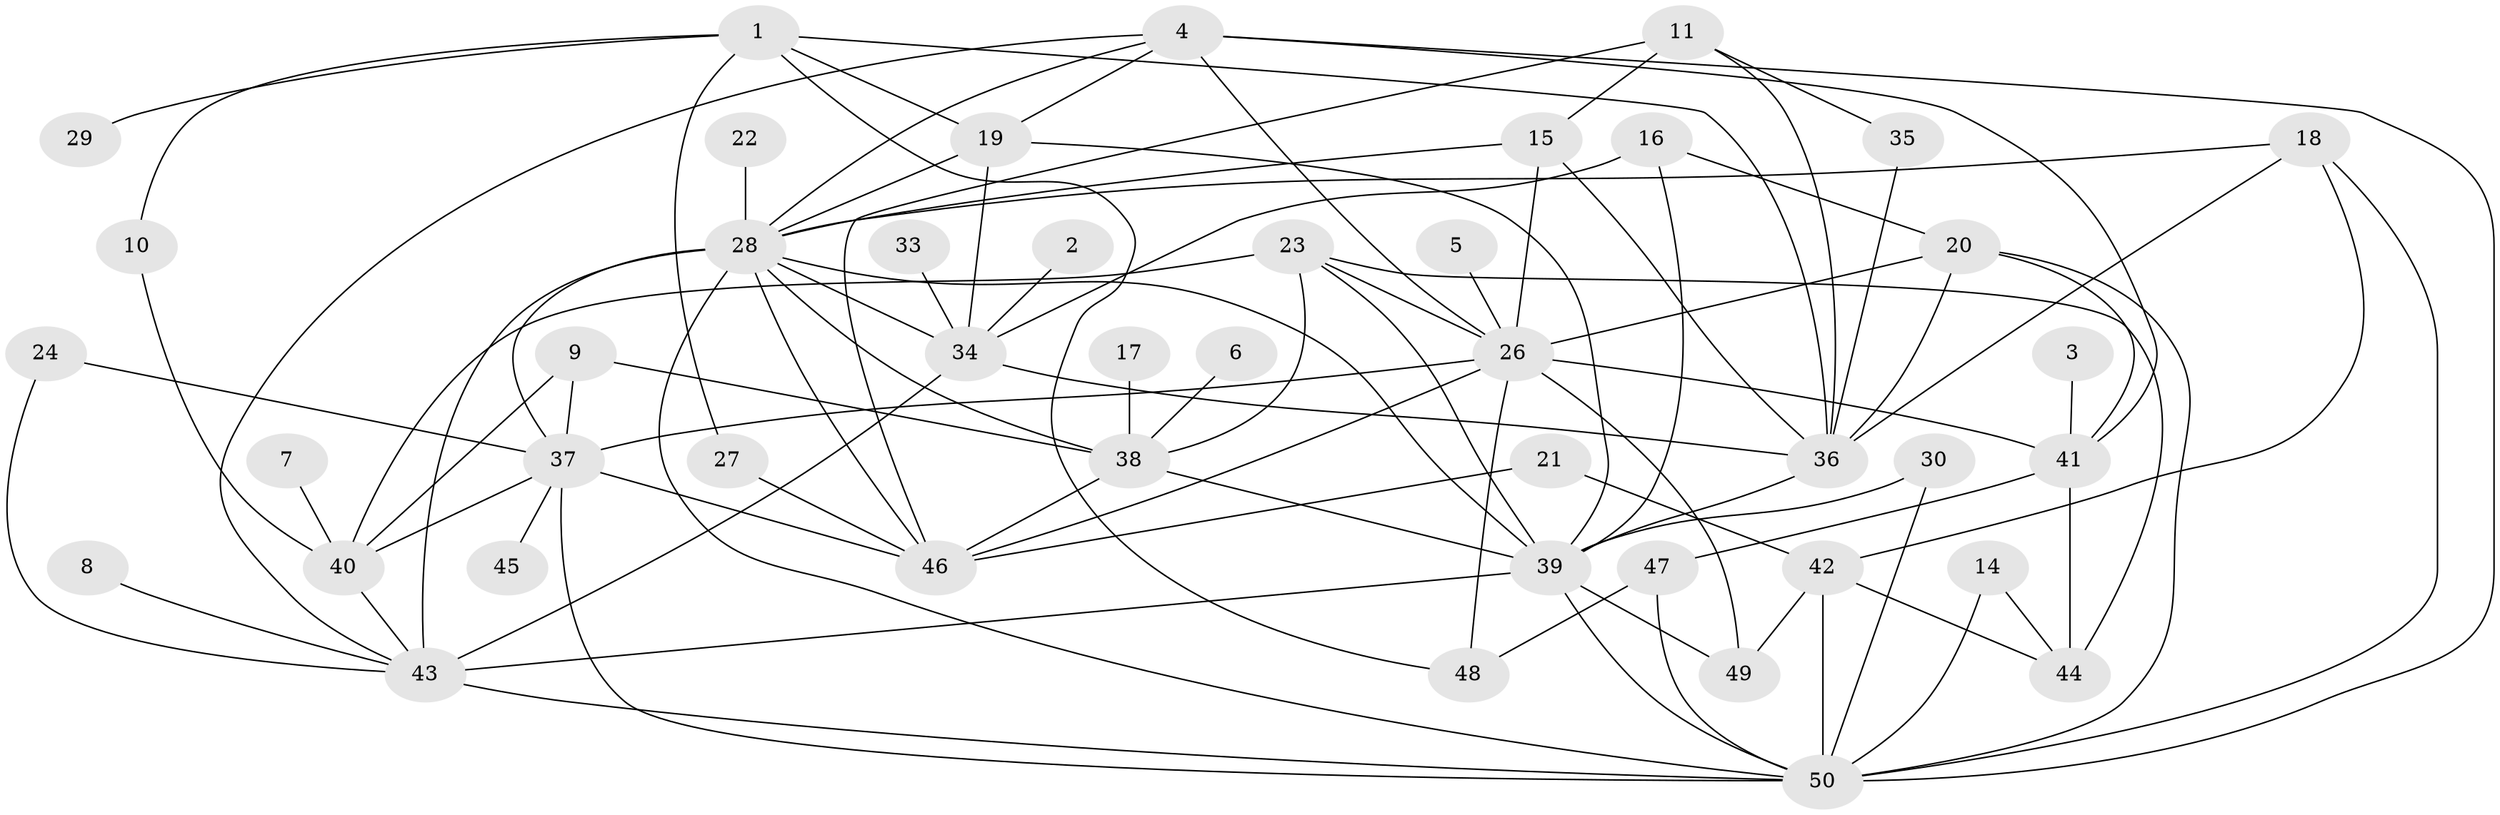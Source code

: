// original degree distribution, {3: 0.24242424242424243, 5: 0.18181818181818182, 1: 0.15151515151515152, 6: 0.06060606060606061, 2: 0.21212121212121213, 4: 0.08080808080808081, 0: 0.050505050505050504, 7: 0.010101010101010102, 8: 0.010101010101010102}
// Generated by graph-tools (version 1.1) at 2025/49/03/09/25 03:49:07]
// undirected, 45 vertices, 94 edges
graph export_dot {
graph [start="1"]
  node [color=gray90,style=filled];
  1;
  2;
  3;
  4;
  5;
  6;
  7;
  8;
  9;
  10;
  11;
  14;
  15;
  16;
  17;
  18;
  19;
  20;
  21;
  22;
  23;
  24;
  26;
  27;
  28;
  29;
  30;
  33;
  34;
  35;
  36;
  37;
  38;
  39;
  40;
  41;
  42;
  43;
  44;
  45;
  46;
  47;
  48;
  49;
  50;
  1 -- 10 [weight=1.0];
  1 -- 19 [weight=1.0];
  1 -- 27 [weight=1.0];
  1 -- 29 [weight=1.0];
  1 -- 36 [weight=1.0];
  1 -- 48 [weight=1.0];
  2 -- 34 [weight=1.0];
  3 -- 41 [weight=1.0];
  4 -- 19 [weight=1.0];
  4 -- 26 [weight=1.0];
  4 -- 28 [weight=1.0];
  4 -- 41 [weight=1.0];
  4 -- 43 [weight=1.0];
  4 -- 50 [weight=1.0];
  5 -- 26 [weight=1.0];
  6 -- 38 [weight=1.0];
  7 -- 40 [weight=1.0];
  8 -- 43 [weight=1.0];
  9 -- 37 [weight=1.0];
  9 -- 38 [weight=1.0];
  9 -- 40 [weight=1.0];
  10 -- 40 [weight=1.0];
  11 -- 15 [weight=1.0];
  11 -- 35 [weight=1.0];
  11 -- 36 [weight=1.0];
  11 -- 46 [weight=1.0];
  14 -- 44 [weight=1.0];
  14 -- 50 [weight=1.0];
  15 -- 26 [weight=1.0];
  15 -- 28 [weight=1.0];
  15 -- 36 [weight=1.0];
  16 -- 20 [weight=1.0];
  16 -- 34 [weight=1.0];
  16 -- 39 [weight=1.0];
  17 -- 38 [weight=1.0];
  18 -- 28 [weight=1.0];
  18 -- 36 [weight=1.0];
  18 -- 42 [weight=1.0];
  18 -- 50 [weight=1.0];
  19 -- 28 [weight=1.0];
  19 -- 34 [weight=1.0];
  19 -- 39 [weight=1.0];
  20 -- 26 [weight=1.0];
  20 -- 36 [weight=2.0];
  20 -- 41 [weight=1.0];
  20 -- 50 [weight=1.0];
  21 -- 42 [weight=1.0];
  21 -- 46 [weight=1.0];
  22 -- 28 [weight=1.0];
  23 -- 26 [weight=2.0];
  23 -- 38 [weight=2.0];
  23 -- 39 [weight=1.0];
  23 -- 40 [weight=1.0];
  23 -- 44 [weight=1.0];
  24 -- 37 [weight=1.0];
  24 -- 43 [weight=1.0];
  26 -- 37 [weight=1.0];
  26 -- 41 [weight=1.0];
  26 -- 46 [weight=1.0];
  26 -- 48 [weight=1.0];
  26 -- 49 [weight=1.0];
  27 -- 46 [weight=2.0];
  28 -- 34 [weight=1.0];
  28 -- 37 [weight=1.0];
  28 -- 38 [weight=2.0];
  28 -- 39 [weight=1.0];
  28 -- 43 [weight=2.0];
  28 -- 46 [weight=2.0];
  28 -- 50 [weight=1.0];
  30 -- 39 [weight=1.0];
  30 -- 50 [weight=1.0];
  33 -- 34 [weight=1.0];
  34 -- 36 [weight=1.0];
  34 -- 43 [weight=1.0];
  35 -- 36 [weight=1.0];
  36 -- 39 [weight=1.0];
  37 -- 40 [weight=1.0];
  37 -- 45 [weight=1.0];
  37 -- 46 [weight=1.0];
  37 -- 50 [weight=1.0];
  38 -- 39 [weight=1.0];
  38 -- 46 [weight=1.0];
  39 -- 43 [weight=1.0];
  39 -- 49 [weight=1.0];
  39 -- 50 [weight=1.0];
  40 -- 43 [weight=1.0];
  41 -- 44 [weight=1.0];
  41 -- 47 [weight=1.0];
  42 -- 44 [weight=1.0];
  42 -- 49 [weight=1.0];
  42 -- 50 [weight=1.0];
  43 -- 50 [weight=1.0];
  47 -- 48 [weight=1.0];
  47 -- 50 [weight=1.0];
}
